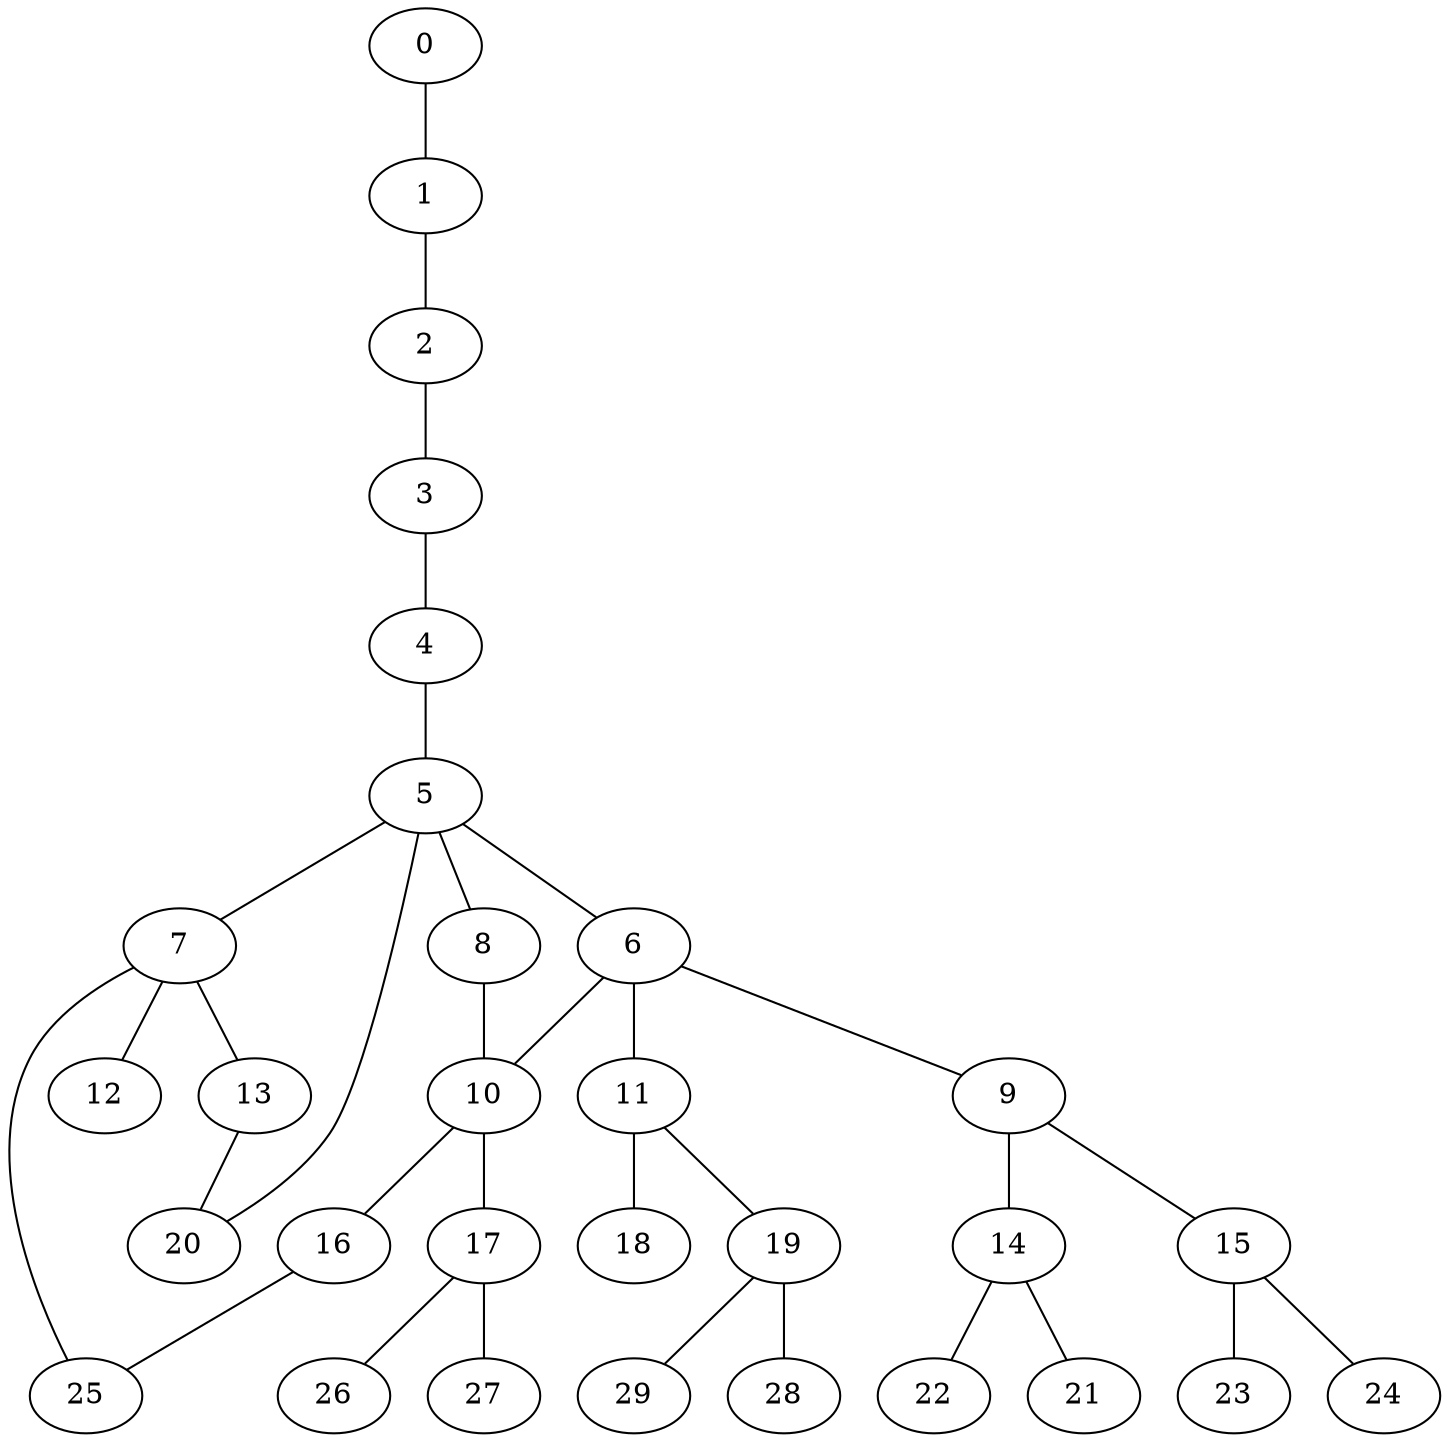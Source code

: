 
graph graphname {
    0 -- 1
1 -- 2
2 -- 3
3 -- 4
4 -- 5
5 -- 8
5 -- 6
5 -- 7
5 -- 20
6 -- 9
6 -- 10
6 -- 11
7 -- 12
7 -- 13
7 -- 25
8 -- 10
9 -- 14
9 -- 15
10 -- 16
10 -- 17
11 -- 18
11 -- 19
13 -- 20
14 -- 21
14 -- 22
15 -- 24
15 -- 23
16 -- 25
17 -- 27
17 -- 26
19 -- 28
19 -- 29

}
